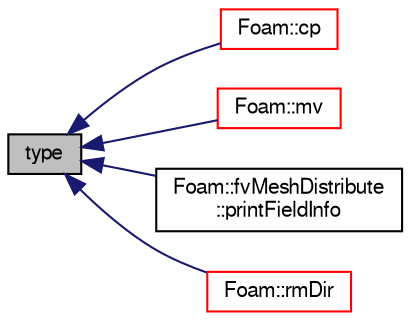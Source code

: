 digraph "type"
{
  bgcolor="transparent";
  edge [fontname="FreeSans",fontsize="10",labelfontname="FreeSans",labelfontsize="10"];
  node [fontname="FreeSans",fontsize="10",shape=record];
  rankdir="LR";
  Node39 [label="type",height=0.2,width=0.4,color="black", fillcolor="grey75", style="filled", fontcolor="black"];
  Node39 -> Node40 [dir="back",color="midnightblue",fontsize="10",style="solid",fontname="FreeSans"];
  Node40 [label="Foam::cp",height=0.2,width=0.4,color="red",URL="$a21124.html#a90b626bb0848617906ac62a5570c010f",tooltip="Copy, recursively if necessary, the source to the destination. "];
  Node39 -> Node42 [dir="back",color="midnightblue",fontsize="10",style="solid",fontname="FreeSans"];
  Node42 [label="Foam::mv",height=0.2,width=0.4,color="red",URL="$a21124.html#ac6b71f11672e5cded8bad4a48c272142",tooltip="Rename src to dst. "];
  Node39 -> Node51 [dir="back",color="midnightblue",fontsize="10",style="solid",fontname="FreeSans"];
  Node51 [label="Foam::fvMeshDistribute\l::printFieldInfo",height=0.2,width=0.4,color="black",URL="$a21454.html#ac01a969a7e9466cbdca2475c4c0bd9c2",tooltip="Print some field info. "];
  Node39 -> Node52 [dir="back",color="midnightblue",fontsize="10",style="solid",fontname="FreeSans"];
  Node52 [label="Foam::rmDir",height=0.2,width=0.4,color="red",URL="$a21124.html#a94f85dc184bdb0495e62488fda627038",tooltip="Remove a dirctory and its contents. "];
}
